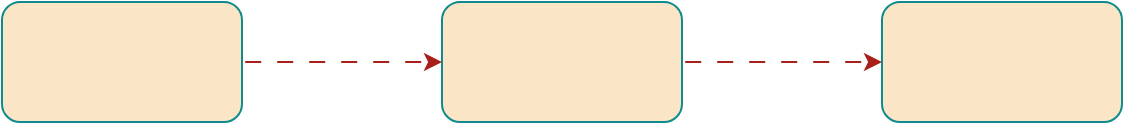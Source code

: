 <mxfile version="21.7.1" type="device">
  <diagram name="Page-1" id="cGGViNd06z2aWHwqZu6w">
    <mxGraphModel dx="880" dy="478" grid="1" gridSize="10" guides="1" tooltips="1" connect="1" arrows="1" fold="1" page="1" pageScale="1" pageWidth="850" pageHeight="1100" math="0" shadow="0">
      <root>
        <mxCell id="0" />
        <mxCell id="1" parent="0" />
        <mxCell id="0SaWfbXPrzYbs5sB0oRC-4" value="" style="edgeStyle=orthogonalEdgeStyle;rounded=1;orthogonalLoop=1;jettySize=auto;html=1;labelBackgroundColor=none;strokeColor=#A8201A;fontColor=default;flowAnimation=1;" edge="1" parent="1" source="0SaWfbXPrzYbs5sB0oRC-1">
          <mxGeometry relative="1" as="geometry">
            <mxPoint x="320" y="140" as="targetPoint" />
          </mxGeometry>
        </mxCell>
        <mxCell id="0SaWfbXPrzYbs5sB0oRC-1" value="" style="rounded=1;whiteSpace=wrap;html=1;labelBackgroundColor=none;fillColor=#FAE5C7;strokeColor=#0F8B8D;fontColor=#143642;" vertex="1" parent="1">
          <mxGeometry x="100" y="110" width="120" height="60" as="geometry" />
        </mxCell>
        <mxCell id="0SaWfbXPrzYbs5sB0oRC-6" value="" style="edgeStyle=orthogonalEdgeStyle;rounded=1;orthogonalLoop=1;jettySize=auto;html=1;labelBackgroundColor=none;strokeColor=#A8201A;fontColor=default;flowAnimation=1;" edge="1" parent="1" source="0SaWfbXPrzYbs5sB0oRC-2" target="0SaWfbXPrzYbs5sB0oRC-5">
          <mxGeometry relative="1" as="geometry" />
        </mxCell>
        <mxCell id="0SaWfbXPrzYbs5sB0oRC-2" value="" style="rounded=1;whiteSpace=wrap;html=1;labelBackgroundColor=none;fillColor=#FAE5C7;strokeColor=#0F8B8D;fontColor=#143642;" vertex="1" parent="1">
          <mxGeometry x="320" y="110" width="120" height="60" as="geometry" />
        </mxCell>
        <mxCell id="0SaWfbXPrzYbs5sB0oRC-5" value="" style="rounded=1;whiteSpace=wrap;html=1;labelBackgroundColor=none;fillColor=#FAE5C7;strokeColor=#0F8B8D;fontColor=#143642;treeMoving=0;" vertex="1" parent="1">
          <mxGeometry x="540" y="110" width="120" height="60" as="geometry" />
        </mxCell>
      </root>
    </mxGraphModel>
  </diagram>
</mxfile>
